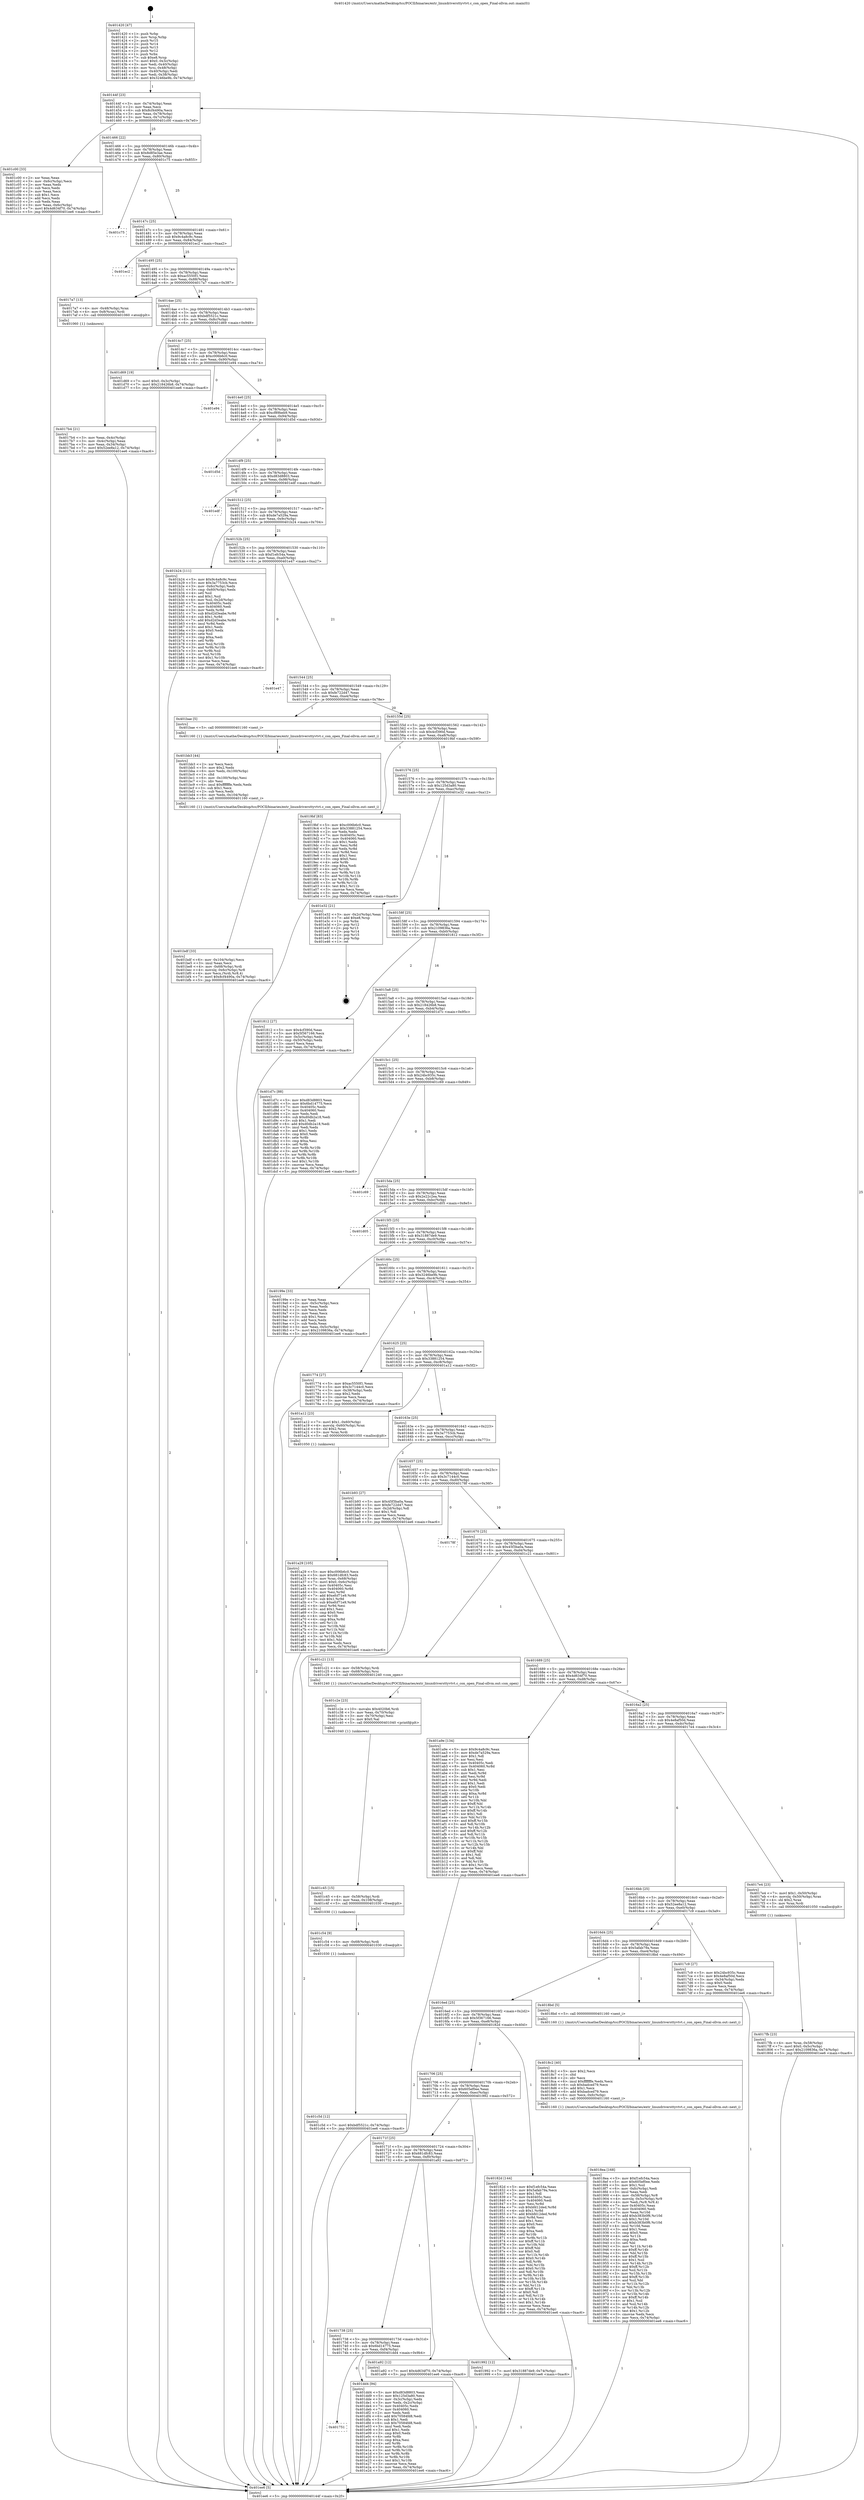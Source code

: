 digraph "0x401420" {
  label = "0x401420 (/mnt/c/Users/mathe/Desktop/tcc/POCII/binaries/extr_linuxdriversttyvtvt.c_con_open_Final-ollvm.out::main(0))"
  labelloc = "t"
  node[shape=record]

  Entry [label="",width=0.3,height=0.3,shape=circle,fillcolor=black,style=filled]
  "0x40144f" [label="{
     0x40144f [23]\l
     | [instrs]\l
     &nbsp;&nbsp;0x40144f \<+3\>: mov -0x74(%rbp),%eax\l
     &nbsp;&nbsp;0x401452 \<+2\>: mov %eax,%ecx\l
     &nbsp;&nbsp;0x401454 \<+6\>: sub $0x8cf4490a,%ecx\l
     &nbsp;&nbsp;0x40145a \<+3\>: mov %eax,-0x78(%rbp)\l
     &nbsp;&nbsp;0x40145d \<+3\>: mov %ecx,-0x7c(%rbp)\l
     &nbsp;&nbsp;0x401460 \<+6\>: je 0000000000401c00 \<main+0x7e0\>\l
  }"]
  "0x401c00" [label="{
     0x401c00 [33]\l
     | [instrs]\l
     &nbsp;&nbsp;0x401c00 \<+2\>: xor %eax,%eax\l
     &nbsp;&nbsp;0x401c02 \<+3\>: mov -0x6c(%rbp),%ecx\l
     &nbsp;&nbsp;0x401c05 \<+2\>: mov %eax,%edx\l
     &nbsp;&nbsp;0x401c07 \<+2\>: sub %ecx,%edx\l
     &nbsp;&nbsp;0x401c09 \<+2\>: mov %eax,%ecx\l
     &nbsp;&nbsp;0x401c0b \<+3\>: sub $0x1,%ecx\l
     &nbsp;&nbsp;0x401c0e \<+2\>: add %ecx,%edx\l
     &nbsp;&nbsp;0x401c10 \<+2\>: sub %edx,%eax\l
     &nbsp;&nbsp;0x401c12 \<+3\>: mov %eax,-0x6c(%rbp)\l
     &nbsp;&nbsp;0x401c15 \<+7\>: movl $0x4d634f70,-0x74(%rbp)\l
     &nbsp;&nbsp;0x401c1c \<+5\>: jmp 0000000000401ee6 \<main+0xac6\>\l
  }"]
  "0x401466" [label="{
     0x401466 [22]\l
     | [instrs]\l
     &nbsp;&nbsp;0x401466 \<+5\>: jmp 000000000040146b \<main+0x4b\>\l
     &nbsp;&nbsp;0x40146b \<+3\>: mov -0x78(%rbp),%eax\l
     &nbsp;&nbsp;0x40146e \<+5\>: sub $0x8d85e3ae,%eax\l
     &nbsp;&nbsp;0x401473 \<+3\>: mov %eax,-0x80(%rbp)\l
     &nbsp;&nbsp;0x401476 \<+6\>: je 0000000000401c75 \<main+0x855\>\l
  }"]
  Exit [label="",width=0.3,height=0.3,shape=circle,fillcolor=black,style=filled,peripheries=2]
  "0x401c75" [label="{
     0x401c75\l
  }", style=dashed]
  "0x40147c" [label="{
     0x40147c [25]\l
     | [instrs]\l
     &nbsp;&nbsp;0x40147c \<+5\>: jmp 0000000000401481 \<main+0x61\>\l
     &nbsp;&nbsp;0x401481 \<+3\>: mov -0x78(%rbp),%eax\l
     &nbsp;&nbsp;0x401484 \<+5\>: sub $0x9c4a8c9c,%eax\l
     &nbsp;&nbsp;0x401489 \<+6\>: mov %eax,-0x84(%rbp)\l
     &nbsp;&nbsp;0x40148f \<+6\>: je 0000000000401ec2 \<main+0xaa2\>\l
  }"]
  "0x401751" [label="{
     0x401751\l
  }", style=dashed]
  "0x401ec2" [label="{
     0x401ec2\l
  }", style=dashed]
  "0x401495" [label="{
     0x401495 [25]\l
     | [instrs]\l
     &nbsp;&nbsp;0x401495 \<+5\>: jmp 000000000040149a \<main+0x7a\>\l
     &nbsp;&nbsp;0x40149a \<+3\>: mov -0x78(%rbp),%eax\l
     &nbsp;&nbsp;0x40149d \<+5\>: sub $0xac5550f1,%eax\l
     &nbsp;&nbsp;0x4014a2 \<+6\>: mov %eax,-0x88(%rbp)\l
     &nbsp;&nbsp;0x4014a8 \<+6\>: je 00000000004017a7 \<main+0x387\>\l
  }"]
  "0x401dd4" [label="{
     0x401dd4 [94]\l
     | [instrs]\l
     &nbsp;&nbsp;0x401dd4 \<+5\>: mov $0xd83d8803,%eax\l
     &nbsp;&nbsp;0x401dd9 \<+5\>: mov $0x125d3a80,%ecx\l
     &nbsp;&nbsp;0x401dde \<+3\>: mov -0x3c(%rbp),%edx\l
     &nbsp;&nbsp;0x401de1 \<+3\>: mov %edx,-0x2c(%rbp)\l
     &nbsp;&nbsp;0x401de4 \<+7\>: mov 0x40405c,%edx\l
     &nbsp;&nbsp;0x401deb \<+7\>: mov 0x404060,%esi\l
     &nbsp;&nbsp;0x401df2 \<+2\>: mov %edx,%edi\l
     &nbsp;&nbsp;0x401df4 \<+6\>: add $0x70584fd8,%edi\l
     &nbsp;&nbsp;0x401dfa \<+3\>: sub $0x1,%edi\l
     &nbsp;&nbsp;0x401dfd \<+6\>: sub $0x70584fd8,%edi\l
     &nbsp;&nbsp;0x401e03 \<+3\>: imul %edi,%edx\l
     &nbsp;&nbsp;0x401e06 \<+3\>: and $0x1,%edx\l
     &nbsp;&nbsp;0x401e09 \<+3\>: cmp $0x0,%edx\l
     &nbsp;&nbsp;0x401e0c \<+4\>: sete %r8b\l
     &nbsp;&nbsp;0x401e10 \<+3\>: cmp $0xa,%esi\l
     &nbsp;&nbsp;0x401e13 \<+4\>: setl %r9b\l
     &nbsp;&nbsp;0x401e17 \<+3\>: mov %r8b,%r10b\l
     &nbsp;&nbsp;0x401e1a \<+3\>: and %r9b,%r10b\l
     &nbsp;&nbsp;0x401e1d \<+3\>: xor %r9b,%r8b\l
     &nbsp;&nbsp;0x401e20 \<+3\>: or %r8b,%r10b\l
     &nbsp;&nbsp;0x401e23 \<+4\>: test $0x1,%r10b\l
     &nbsp;&nbsp;0x401e27 \<+3\>: cmovne %ecx,%eax\l
     &nbsp;&nbsp;0x401e2a \<+3\>: mov %eax,-0x74(%rbp)\l
     &nbsp;&nbsp;0x401e2d \<+5\>: jmp 0000000000401ee6 \<main+0xac6\>\l
  }"]
  "0x4017a7" [label="{
     0x4017a7 [13]\l
     | [instrs]\l
     &nbsp;&nbsp;0x4017a7 \<+4\>: mov -0x48(%rbp),%rax\l
     &nbsp;&nbsp;0x4017ab \<+4\>: mov 0x8(%rax),%rdi\l
     &nbsp;&nbsp;0x4017af \<+5\>: call 0000000000401060 \<atoi@plt\>\l
     | [calls]\l
     &nbsp;&nbsp;0x401060 \{1\} (unknown)\l
  }"]
  "0x4014ae" [label="{
     0x4014ae [25]\l
     | [instrs]\l
     &nbsp;&nbsp;0x4014ae \<+5\>: jmp 00000000004014b3 \<main+0x93\>\l
     &nbsp;&nbsp;0x4014b3 \<+3\>: mov -0x78(%rbp),%eax\l
     &nbsp;&nbsp;0x4014b6 \<+5\>: sub $0xbdf5521c,%eax\l
     &nbsp;&nbsp;0x4014bb \<+6\>: mov %eax,-0x8c(%rbp)\l
     &nbsp;&nbsp;0x4014c1 \<+6\>: je 0000000000401d69 \<main+0x949\>\l
  }"]
  "0x401c5d" [label="{
     0x401c5d [12]\l
     | [instrs]\l
     &nbsp;&nbsp;0x401c5d \<+7\>: movl $0xbdf5521c,-0x74(%rbp)\l
     &nbsp;&nbsp;0x401c64 \<+5\>: jmp 0000000000401ee6 \<main+0xac6\>\l
  }"]
  "0x401d69" [label="{
     0x401d69 [19]\l
     | [instrs]\l
     &nbsp;&nbsp;0x401d69 \<+7\>: movl $0x0,-0x3c(%rbp)\l
     &nbsp;&nbsp;0x401d70 \<+7\>: movl $0x218426b8,-0x74(%rbp)\l
     &nbsp;&nbsp;0x401d77 \<+5\>: jmp 0000000000401ee6 \<main+0xac6\>\l
  }"]
  "0x4014c7" [label="{
     0x4014c7 [25]\l
     | [instrs]\l
     &nbsp;&nbsp;0x4014c7 \<+5\>: jmp 00000000004014cc \<main+0xac\>\l
     &nbsp;&nbsp;0x4014cc \<+3\>: mov -0x78(%rbp),%eax\l
     &nbsp;&nbsp;0x4014cf \<+5\>: sub $0xc006b6c0,%eax\l
     &nbsp;&nbsp;0x4014d4 \<+6\>: mov %eax,-0x90(%rbp)\l
     &nbsp;&nbsp;0x4014da \<+6\>: je 0000000000401e94 \<main+0xa74\>\l
  }"]
  "0x401c54" [label="{
     0x401c54 [9]\l
     | [instrs]\l
     &nbsp;&nbsp;0x401c54 \<+4\>: mov -0x68(%rbp),%rdi\l
     &nbsp;&nbsp;0x401c58 \<+5\>: call 0000000000401030 \<free@plt\>\l
     | [calls]\l
     &nbsp;&nbsp;0x401030 \{1\} (unknown)\l
  }"]
  "0x401e94" [label="{
     0x401e94\l
  }", style=dashed]
  "0x4014e0" [label="{
     0x4014e0 [25]\l
     | [instrs]\l
     &nbsp;&nbsp;0x4014e0 \<+5\>: jmp 00000000004014e5 \<main+0xc5\>\l
     &nbsp;&nbsp;0x4014e5 \<+3\>: mov -0x78(%rbp),%eax\l
     &nbsp;&nbsp;0x4014e8 \<+5\>: sub $0xcf89beb9,%eax\l
     &nbsp;&nbsp;0x4014ed \<+6\>: mov %eax,-0x94(%rbp)\l
     &nbsp;&nbsp;0x4014f3 \<+6\>: je 0000000000401d5d \<main+0x93d\>\l
  }"]
  "0x401c45" [label="{
     0x401c45 [15]\l
     | [instrs]\l
     &nbsp;&nbsp;0x401c45 \<+4\>: mov -0x58(%rbp),%rdi\l
     &nbsp;&nbsp;0x401c49 \<+6\>: mov %eax,-0x108(%rbp)\l
     &nbsp;&nbsp;0x401c4f \<+5\>: call 0000000000401030 \<free@plt\>\l
     | [calls]\l
     &nbsp;&nbsp;0x401030 \{1\} (unknown)\l
  }"]
  "0x401d5d" [label="{
     0x401d5d\l
  }", style=dashed]
  "0x4014f9" [label="{
     0x4014f9 [25]\l
     | [instrs]\l
     &nbsp;&nbsp;0x4014f9 \<+5\>: jmp 00000000004014fe \<main+0xde\>\l
     &nbsp;&nbsp;0x4014fe \<+3\>: mov -0x78(%rbp),%eax\l
     &nbsp;&nbsp;0x401501 \<+5\>: sub $0xd83d8803,%eax\l
     &nbsp;&nbsp;0x401506 \<+6\>: mov %eax,-0x98(%rbp)\l
     &nbsp;&nbsp;0x40150c \<+6\>: je 0000000000401edf \<main+0xabf\>\l
  }"]
  "0x401c2e" [label="{
     0x401c2e [23]\l
     | [instrs]\l
     &nbsp;&nbsp;0x401c2e \<+10\>: movabs $0x4020b6,%rdi\l
     &nbsp;&nbsp;0x401c38 \<+3\>: mov %eax,-0x70(%rbp)\l
     &nbsp;&nbsp;0x401c3b \<+3\>: mov -0x70(%rbp),%esi\l
     &nbsp;&nbsp;0x401c3e \<+2\>: mov $0x0,%al\l
     &nbsp;&nbsp;0x401c40 \<+5\>: call 0000000000401040 \<printf@plt\>\l
     | [calls]\l
     &nbsp;&nbsp;0x401040 \{1\} (unknown)\l
  }"]
  "0x401edf" [label="{
     0x401edf\l
  }", style=dashed]
  "0x401512" [label="{
     0x401512 [25]\l
     | [instrs]\l
     &nbsp;&nbsp;0x401512 \<+5\>: jmp 0000000000401517 \<main+0xf7\>\l
     &nbsp;&nbsp;0x401517 \<+3\>: mov -0x78(%rbp),%eax\l
     &nbsp;&nbsp;0x40151a \<+5\>: sub $0xde7a529a,%eax\l
     &nbsp;&nbsp;0x40151f \<+6\>: mov %eax,-0x9c(%rbp)\l
     &nbsp;&nbsp;0x401525 \<+6\>: je 0000000000401b24 \<main+0x704\>\l
  }"]
  "0x401bdf" [label="{
     0x401bdf [33]\l
     | [instrs]\l
     &nbsp;&nbsp;0x401bdf \<+6\>: mov -0x104(%rbp),%ecx\l
     &nbsp;&nbsp;0x401be5 \<+3\>: imul %eax,%ecx\l
     &nbsp;&nbsp;0x401be8 \<+4\>: mov -0x68(%rbp),%rdi\l
     &nbsp;&nbsp;0x401bec \<+4\>: movslq -0x6c(%rbp),%r8\l
     &nbsp;&nbsp;0x401bf0 \<+4\>: mov %ecx,(%rdi,%r8,4)\l
     &nbsp;&nbsp;0x401bf4 \<+7\>: movl $0x8cf4490a,-0x74(%rbp)\l
     &nbsp;&nbsp;0x401bfb \<+5\>: jmp 0000000000401ee6 \<main+0xac6\>\l
  }"]
  "0x401b24" [label="{
     0x401b24 [111]\l
     | [instrs]\l
     &nbsp;&nbsp;0x401b24 \<+5\>: mov $0x9c4a8c9c,%eax\l
     &nbsp;&nbsp;0x401b29 \<+5\>: mov $0x3a7753cb,%ecx\l
     &nbsp;&nbsp;0x401b2e \<+3\>: mov -0x6c(%rbp),%edx\l
     &nbsp;&nbsp;0x401b31 \<+3\>: cmp -0x60(%rbp),%edx\l
     &nbsp;&nbsp;0x401b34 \<+4\>: setl %sil\l
     &nbsp;&nbsp;0x401b38 \<+4\>: and $0x1,%sil\l
     &nbsp;&nbsp;0x401b3c \<+4\>: mov %sil,-0x2d(%rbp)\l
     &nbsp;&nbsp;0x401b40 \<+7\>: mov 0x40405c,%edx\l
     &nbsp;&nbsp;0x401b47 \<+7\>: mov 0x404060,%edi\l
     &nbsp;&nbsp;0x401b4e \<+3\>: mov %edx,%r8d\l
     &nbsp;&nbsp;0x401b51 \<+7\>: sub $0xd2d3eabe,%r8d\l
     &nbsp;&nbsp;0x401b58 \<+4\>: sub $0x1,%r8d\l
     &nbsp;&nbsp;0x401b5c \<+7\>: add $0xd2d3eabe,%r8d\l
     &nbsp;&nbsp;0x401b63 \<+4\>: imul %r8d,%edx\l
     &nbsp;&nbsp;0x401b67 \<+3\>: and $0x1,%edx\l
     &nbsp;&nbsp;0x401b6a \<+3\>: cmp $0x0,%edx\l
     &nbsp;&nbsp;0x401b6d \<+4\>: sete %sil\l
     &nbsp;&nbsp;0x401b71 \<+3\>: cmp $0xa,%edi\l
     &nbsp;&nbsp;0x401b74 \<+4\>: setl %r9b\l
     &nbsp;&nbsp;0x401b78 \<+3\>: mov %sil,%r10b\l
     &nbsp;&nbsp;0x401b7b \<+3\>: and %r9b,%r10b\l
     &nbsp;&nbsp;0x401b7e \<+3\>: xor %r9b,%sil\l
     &nbsp;&nbsp;0x401b81 \<+3\>: or %sil,%r10b\l
     &nbsp;&nbsp;0x401b84 \<+4\>: test $0x1,%r10b\l
     &nbsp;&nbsp;0x401b88 \<+3\>: cmovne %ecx,%eax\l
     &nbsp;&nbsp;0x401b8b \<+3\>: mov %eax,-0x74(%rbp)\l
     &nbsp;&nbsp;0x401b8e \<+5\>: jmp 0000000000401ee6 \<main+0xac6\>\l
  }"]
  "0x40152b" [label="{
     0x40152b [25]\l
     | [instrs]\l
     &nbsp;&nbsp;0x40152b \<+5\>: jmp 0000000000401530 \<main+0x110\>\l
     &nbsp;&nbsp;0x401530 \<+3\>: mov -0x78(%rbp),%eax\l
     &nbsp;&nbsp;0x401533 \<+5\>: sub $0xf1efc54a,%eax\l
     &nbsp;&nbsp;0x401538 \<+6\>: mov %eax,-0xa0(%rbp)\l
     &nbsp;&nbsp;0x40153e \<+6\>: je 0000000000401e47 \<main+0xa27\>\l
  }"]
  "0x401bb3" [label="{
     0x401bb3 [44]\l
     | [instrs]\l
     &nbsp;&nbsp;0x401bb3 \<+2\>: xor %ecx,%ecx\l
     &nbsp;&nbsp;0x401bb5 \<+5\>: mov $0x2,%edx\l
     &nbsp;&nbsp;0x401bba \<+6\>: mov %edx,-0x100(%rbp)\l
     &nbsp;&nbsp;0x401bc0 \<+1\>: cltd\l
     &nbsp;&nbsp;0x401bc1 \<+6\>: mov -0x100(%rbp),%esi\l
     &nbsp;&nbsp;0x401bc7 \<+2\>: idiv %esi\l
     &nbsp;&nbsp;0x401bc9 \<+6\>: imul $0xfffffffe,%edx,%edx\l
     &nbsp;&nbsp;0x401bcf \<+3\>: sub $0x1,%ecx\l
     &nbsp;&nbsp;0x401bd2 \<+2\>: sub %ecx,%edx\l
     &nbsp;&nbsp;0x401bd4 \<+6\>: mov %edx,-0x104(%rbp)\l
     &nbsp;&nbsp;0x401bda \<+5\>: call 0000000000401160 \<next_i\>\l
     | [calls]\l
     &nbsp;&nbsp;0x401160 \{1\} (/mnt/c/Users/mathe/Desktop/tcc/POCII/binaries/extr_linuxdriversttyvtvt.c_con_open_Final-ollvm.out::next_i)\l
  }"]
  "0x401e47" [label="{
     0x401e47\l
  }", style=dashed]
  "0x401544" [label="{
     0x401544 [25]\l
     | [instrs]\l
     &nbsp;&nbsp;0x401544 \<+5\>: jmp 0000000000401549 \<main+0x129\>\l
     &nbsp;&nbsp;0x401549 \<+3\>: mov -0x78(%rbp),%eax\l
     &nbsp;&nbsp;0x40154c \<+5\>: sub $0xfe722d47,%eax\l
     &nbsp;&nbsp;0x401551 \<+6\>: mov %eax,-0xa4(%rbp)\l
     &nbsp;&nbsp;0x401557 \<+6\>: je 0000000000401bae \<main+0x78e\>\l
  }"]
  "0x401738" [label="{
     0x401738 [25]\l
     | [instrs]\l
     &nbsp;&nbsp;0x401738 \<+5\>: jmp 000000000040173d \<main+0x31d\>\l
     &nbsp;&nbsp;0x40173d \<+3\>: mov -0x78(%rbp),%eax\l
     &nbsp;&nbsp;0x401740 \<+5\>: sub $0x6bd14775,%eax\l
     &nbsp;&nbsp;0x401745 \<+6\>: mov %eax,-0xf4(%rbp)\l
     &nbsp;&nbsp;0x40174b \<+6\>: je 0000000000401dd4 \<main+0x9b4\>\l
  }"]
  "0x401bae" [label="{
     0x401bae [5]\l
     | [instrs]\l
     &nbsp;&nbsp;0x401bae \<+5\>: call 0000000000401160 \<next_i\>\l
     | [calls]\l
     &nbsp;&nbsp;0x401160 \{1\} (/mnt/c/Users/mathe/Desktop/tcc/POCII/binaries/extr_linuxdriversttyvtvt.c_con_open_Final-ollvm.out::next_i)\l
  }"]
  "0x40155d" [label="{
     0x40155d [25]\l
     | [instrs]\l
     &nbsp;&nbsp;0x40155d \<+5\>: jmp 0000000000401562 \<main+0x142\>\l
     &nbsp;&nbsp;0x401562 \<+3\>: mov -0x78(%rbp),%eax\l
     &nbsp;&nbsp;0x401565 \<+5\>: sub $0x4cf390d,%eax\l
     &nbsp;&nbsp;0x40156a \<+6\>: mov %eax,-0xa8(%rbp)\l
     &nbsp;&nbsp;0x401570 \<+6\>: je 00000000004019bf \<main+0x59f\>\l
  }"]
  "0x401a92" [label="{
     0x401a92 [12]\l
     | [instrs]\l
     &nbsp;&nbsp;0x401a92 \<+7\>: movl $0x4d634f70,-0x74(%rbp)\l
     &nbsp;&nbsp;0x401a99 \<+5\>: jmp 0000000000401ee6 \<main+0xac6\>\l
  }"]
  "0x4019bf" [label="{
     0x4019bf [83]\l
     | [instrs]\l
     &nbsp;&nbsp;0x4019bf \<+5\>: mov $0xc006b6c0,%eax\l
     &nbsp;&nbsp;0x4019c4 \<+5\>: mov $0x33881254,%ecx\l
     &nbsp;&nbsp;0x4019c9 \<+2\>: xor %edx,%edx\l
     &nbsp;&nbsp;0x4019cb \<+7\>: mov 0x40405c,%esi\l
     &nbsp;&nbsp;0x4019d2 \<+7\>: mov 0x404060,%edi\l
     &nbsp;&nbsp;0x4019d9 \<+3\>: sub $0x1,%edx\l
     &nbsp;&nbsp;0x4019dc \<+3\>: mov %esi,%r8d\l
     &nbsp;&nbsp;0x4019df \<+3\>: add %edx,%r8d\l
     &nbsp;&nbsp;0x4019e2 \<+4\>: imul %r8d,%esi\l
     &nbsp;&nbsp;0x4019e6 \<+3\>: and $0x1,%esi\l
     &nbsp;&nbsp;0x4019e9 \<+3\>: cmp $0x0,%esi\l
     &nbsp;&nbsp;0x4019ec \<+4\>: sete %r9b\l
     &nbsp;&nbsp;0x4019f0 \<+3\>: cmp $0xa,%edi\l
     &nbsp;&nbsp;0x4019f3 \<+4\>: setl %r10b\l
     &nbsp;&nbsp;0x4019f7 \<+3\>: mov %r9b,%r11b\l
     &nbsp;&nbsp;0x4019fa \<+3\>: and %r10b,%r11b\l
     &nbsp;&nbsp;0x4019fd \<+3\>: xor %r10b,%r9b\l
     &nbsp;&nbsp;0x401a00 \<+3\>: or %r9b,%r11b\l
     &nbsp;&nbsp;0x401a03 \<+4\>: test $0x1,%r11b\l
     &nbsp;&nbsp;0x401a07 \<+3\>: cmovne %ecx,%eax\l
     &nbsp;&nbsp;0x401a0a \<+3\>: mov %eax,-0x74(%rbp)\l
     &nbsp;&nbsp;0x401a0d \<+5\>: jmp 0000000000401ee6 \<main+0xac6\>\l
  }"]
  "0x401576" [label="{
     0x401576 [25]\l
     | [instrs]\l
     &nbsp;&nbsp;0x401576 \<+5\>: jmp 000000000040157b \<main+0x15b\>\l
     &nbsp;&nbsp;0x40157b \<+3\>: mov -0x78(%rbp),%eax\l
     &nbsp;&nbsp;0x40157e \<+5\>: sub $0x125d3a80,%eax\l
     &nbsp;&nbsp;0x401583 \<+6\>: mov %eax,-0xac(%rbp)\l
     &nbsp;&nbsp;0x401589 \<+6\>: je 0000000000401e32 \<main+0xa12\>\l
  }"]
  "0x401a29" [label="{
     0x401a29 [105]\l
     | [instrs]\l
     &nbsp;&nbsp;0x401a29 \<+5\>: mov $0xc006b6c0,%ecx\l
     &nbsp;&nbsp;0x401a2e \<+5\>: mov $0x681dfc83,%edx\l
     &nbsp;&nbsp;0x401a33 \<+4\>: mov %rax,-0x68(%rbp)\l
     &nbsp;&nbsp;0x401a37 \<+7\>: movl $0x0,-0x6c(%rbp)\l
     &nbsp;&nbsp;0x401a3e \<+7\>: mov 0x40405c,%esi\l
     &nbsp;&nbsp;0x401a45 \<+8\>: mov 0x404060,%r8d\l
     &nbsp;&nbsp;0x401a4d \<+3\>: mov %esi,%r9d\l
     &nbsp;&nbsp;0x401a50 \<+7\>: add $0xefcf71e9,%r9d\l
     &nbsp;&nbsp;0x401a57 \<+4\>: sub $0x1,%r9d\l
     &nbsp;&nbsp;0x401a5b \<+7\>: sub $0xefcf71e9,%r9d\l
     &nbsp;&nbsp;0x401a62 \<+4\>: imul %r9d,%esi\l
     &nbsp;&nbsp;0x401a66 \<+3\>: and $0x1,%esi\l
     &nbsp;&nbsp;0x401a69 \<+3\>: cmp $0x0,%esi\l
     &nbsp;&nbsp;0x401a6c \<+4\>: sete %r10b\l
     &nbsp;&nbsp;0x401a70 \<+4\>: cmp $0xa,%r8d\l
     &nbsp;&nbsp;0x401a74 \<+4\>: setl %r11b\l
     &nbsp;&nbsp;0x401a78 \<+3\>: mov %r10b,%bl\l
     &nbsp;&nbsp;0x401a7b \<+3\>: and %r11b,%bl\l
     &nbsp;&nbsp;0x401a7e \<+3\>: xor %r11b,%r10b\l
     &nbsp;&nbsp;0x401a81 \<+3\>: or %r10b,%bl\l
     &nbsp;&nbsp;0x401a84 \<+3\>: test $0x1,%bl\l
     &nbsp;&nbsp;0x401a87 \<+3\>: cmovne %edx,%ecx\l
     &nbsp;&nbsp;0x401a8a \<+3\>: mov %ecx,-0x74(%rbp)\l
     &nbsp;&nbsp;0x401a8d \<+5\>: jmp 0000000000401ee6 \<main+0xac6\>\l
  }"]
  "0x401e32" [label="{
     0x401e32 [21]\l
     | [instrs]\l
     &nbsp;&nbsp;0x401e32 \<+3\>: mov -0x2c(%rbp),%eax\l
     &nbsp;&nbsp;0x401e35 \<+7\>: add $0xe8,%rsp\l
     &nbsp;&nbsp;0x401e3c \<+1\>: pop %rbx\l
     &nbsp;&nbsp;0x401e3d \<+2\>: pop %r12\l
     &nbsp;&nbsp;0x401e3f \<+2\>: pop %r13\l
     &nbsp;&nbsp;0x401e41 \<+2\>: pop %r14\l
     &nbsp;&nbsp;0x401e43 \<+2\>: pop %r15\l
     &nbsp;&nbsp;0x401e45 \<+1\>: pop %rbp\l
     &nbsp;&nbsp;0x401e46 \<+1\>: ret\l
  }"]
  "0x40158f" [label="{
     0x40158f [25]\l
     | [instrs]\l
     &nbsp;&nbsp;0x40158f \<+5\>: jmp 0000000000401594 \<main+0x174\>\l
     &nbsp;&nbsp;0x401594 \<+3\>: mov -0x78(%rbp),%eax\l
     &nbsp;&nbsp;0x401597 \<+5\>: sub $0x2109836a,%eax\l
     &nbsp;&nbsp;0x40159c \<+6\>: mov %eax,-0xb0(%rbp)\l
     &nbsp;&nbsp;0x4015a2 \<+6\>: je 0000000000401812 \<main+0x3f2\>\l
  }"]
  "0x40171f" [label="{
     0x40171f [25]\l
     | [instrs]\l
     &nbsp;&nbsp;0x40171f \<+5\>: jmp 0000000000401724 \<main+0x304\>\l
     &nbsp;&nbsp;0x401724 \<+3\>: mov -0x78(%rbp),%eax\l
     &nbsp;&nbsp;0x401727 \<+5\>: sub $0x681dfc83,%eax\l
     &nbsp;&nbsp;0x40172c \<+6\>: mov %eax,-0xf0(%rbp)\l
     &nbsp;&nbsp;0x401732 \<+6\>: je 0000000000401a92 \<main+0x672\>\l
  }"]
  "0x401812" [label="{
     0x401812 [27]\l
     | [instrs]\l
     &nbsp;&nbsp;0x401812 \<+5\>: mov $0x4cf390d,%eax\l
     &nbsp;&nbsp;0x401817 \<+5\>: mov $0x5f367166,%ecx\l
     &nbsp;&nbsp;0x40181c \<+3\>: mov -0x5c(%rbp),%edx\l
     &nbsp;&nbsp;0x40181f \<+3\>: cmp -0x50(%rbp),%edx\l
     &nbsp;&nbsp;0x401822 \<+3\>: cmovl %ecx,%eax\l
     &nbsp;&nbsp;0x401825 \<+3\>: mov %eax,-0x74(%rbp)\l
     &nbsp;&nbsp;0x401828 \<+5\>: jmp 0000000000401ee6 \<main+0xac6\>\l
  }"]
  "0x4015a8" [label="{
     0x4015a8 [25]\l
     | [instrs]\l
     &nbsp;&nbsp;0x4015a8 \<+5\>: jmp 00000000004015ad \<main+0x18d\>\l
     &nbsp;&nbsp;0x4015ad \<+3\>: mov -0x78(%rbp),%eax\l
     &nbsp;&nbsp;0x4015b0 \<+5\>: sub $0x218426b8,%eax\l
     &nbsp;&nbsp;0x4015b5 \<+6\>: mov %eax,-0xb4(%rbp)\l
     &nbsp;&nbsp;0x4015bb \<+6\>: je 0000000000401d7c \<main+0x95c\>\l
  }"]
  "0x401992" [label="{
     0x401992 [12]\l
     | [instrs]\l
     &nbsp;&nbsp;0x401992 \<+7\>: movl $0x31887de9,-0x74(%rbp)\l
     &nbsp;&nbsp;0x401999 \<+5\>: jmp 0000000000401ee6 \<main+0xac6\>\l
  }"]
  "0x401d7c" [label="{
     0x401d7c [88]\l
     | [instrs]\l
     &nbsp;&nbsp;0x401d7c \<+5\>: mov $0xd83d8803,%eax\l
     &nbsp;&nbsp;0x401d81 \<+5\>: mov $0x6bd14775,%ecx\l
     &nbsp;&nbsp;0x401d86 \<+7\>: mov 0x40405c,%edx\l
     &nbsp;&nbsp;0x401d8d \<+7\>: mov 0x404060,%esi\l
     &nbsp;&nbsp;0x401d94 \<+2\>: mov %edx,%edi\l
     &nbsp;&nbsp;0x401d96 \<+6\>: sub $0xd0db2a18,%edi\l
     &nbsp;&nbsp;0x401d9c \<+3\>: sub $0x1,%edi\l
     &nbsp;&nbsp;0x401d9f \<+6\>: add $0xd0db2a18,%edi\l
     &nbsp;&nbsp;0x401da5 \<+3\>: imul %edi,%edx\l
     &nbsp;&nbsp;0x401da8 \<+3\>: and $0x1,%edx\l
     &nbsp;&nbsp;0x401dab \<+3\>: cmp $0x0,%edx\l
     &nbsp;&nbsp;0x401dae \<+4\>: sete %r8b\l
     &nbsp;&nbsp;0x401db2 \<+3\>: cmp $0xa,%esi\l
     &nbsp;&nbsp;0x401db5 \<+4\>: setl %r9b\l
     &nbsp;&nbsp;0x401db9 \<+3\>: mov %r8b,%r10b\l
     &nbsp;&nbsp;0x401dbc \<+3\>: and %r9b,%r10b\l
     &nbsp;&nbsp;0x401dbf \<+3\>: xor %r9b,%r8b\l
     &nbsp;&nbsp;0x401dc2 \<+3\>: or %r8b,%r10b\l
     &nbsp;&nbsp;0x401dc5 \<+4\>: test $0x1,%r10b\l
     &nbsp;&nbsp;0x401dc9 \<+3\>: cmovne %ecx,%eax\l
     &nbsp;&nbsp;0x401dcc \<+3\>: mov %eax,-0x74(%rbp)\l
     &nbsp;&nbsp;0x401dcf \<+5\>: jmp 0000000000401ee6 \<main+0xac6\>\l
  }"]
  "0x4015c1" [label="{
     0x4015c1 [25]\l
     | [instrs]\l
     &nbsp;&nbsp;0x4015c1 \<+5\>: jmp 00000000004015c6 \<main+0x1a6\>\l
     &nbsp;&nbsp;0x4015c6 \<+3\>: mov -0x78(%rbp),%eax\l
     &nbsp;&nbsp;0x4015c9 \<+5\>: sub $0x24bc935c,%eax\l
     &nbsp;&nbsp;0x4015ce \<+6\>: mov %eax,-0xb8(%rbp)\l
     &nbsp;&nbsp;0x4015d4 \<+6\>: je 0000000000401c69 \<main+0x849\>\l
  }"]
  "0x4018ea" [label="{
     0x4018ea [168]\l
     | [instrs]\l
     &nbsp;&nbsp;0x4018ea \<+5\>: mov $0xf1efc54a,%ecx\l
     &nbsp;&nbsp;0x4018ef \<+5\>: mov $0x605ef0ee,%edx\l
     &nbsp;&nbsp;0x4018f4 \<+3\>: mov $0x1,%sil\l
     &nbsp;&nbsp;0x4018f7 \<+6\>: mov -0xfc(%rbp),%edi\l
     &nbsp;&nbsp;0x4018fd \<+3\>: imul %eax,%edi\l
     &nbsp;&nbsp;0x401900 \<+4\>: mov -0x58(%rbp),%r8\l
     &nbsp;&nbsp;0x401904 \<+4\>: movslq -0x5c(%rbp),%r9\l
     &nbsp;&nbsp;0x401908 \<+4\>: mov %edi,(%r8,%r9,4)\l
     &nbsp;&nbsp;0x40190c \<+7\>: mov 0x40405c,%eax\l
     &nbsp;&nbsp;0x401913 \<+7\>: mov 0x404060,%edi\l
     &nbsp;&nbsp;0x40191a \<+3\>: mov %eax,%r10d\l
     &nbsp;&nbsp;0x40191d \<+7\>: add $0xb383b0f6,%r10d\l
     &nbsp;&nbsp;0x401924 \<+4\>: sub $0x1,%r10d\l
     &nbsp;&nbsp;0x401928 \<+7\>: sub $0xb383b0f6,%r10d\l
     &nbsp;&nbsp;0x40192f \<+4\>: imul %r10d,%eax\l
     &nbsp;&nbsp;0x401933 \<+3\>: and $0x1,%eax\l
     &nbsp;&nbsp;0x401936 \<+3\>: cmp $0x0,%eax\l
     &nbsp;&nbsp;0x401939 \<+4\>: sete %r11b\l
     &nbsp;&nbsp;0x40193d \<+3\>: cmp $0xa,%edi\l
     &nbsp;&nbsp;0x401940 \<+3\>: setl %bl\l
     &nbsp;&nbsp;0x401943 \<+3\>: mov %r11b,%r14b\l
     &nbsp;&nbsp;0x401946 \<+4\>: xor $0xff,%r14b\l
     &nbsp;&nbsp;0x40194a \<+3\>: mov %bl,%r15b\l
     &nbsp;&nbsp;0x40194d \<+4\>: xor $0xff,%r15b\l
     &nbsp;&nbsp;0x401951 \<+4\>: xor $0x1,%sil\l
     &nbsp;&nbsp;0x401955 \<+3\>: mov %r14b,%r12b\l
     &nbsp;&nbsp;0x401958 \<+4\>: and $0xff,%r12b\l
     &nbsp;&nbsp;0x40195c \<+3\>: and %sil,%r11b\l
     &nbsp;&nbsp;0x40195f \<+3\>: mov %r15b,%r13b\l
     &nbsp;&nbsp;0x401962 \<+4\>: and $0xff,%r13b\l
     &nbsp;&nbsp;0x401966 \<+3\>: and %sil,%bl\l
     &nbsp;&nbsp;0x401969 \<+3\>: or %r11b,%r12b\l
     &nbsp;&nbsp;0x40196c \<+3\>: or %bl,%r13b\l
     &nbsp;&nbsp;0x40196f \<+3\>: xor %r13b,%r12b\l
     &nbsp;&nbsp;0x401972 \<+3\>: or %r15b,%r14b\l
     &nbsp;&nbsp;0x401975 \<+4\>: xor $0xff,%r14b\l
     &nbsp;&nbsp;0x401979 \<+4\>: or $0x1,%sil\l
     &nbsp;&nbsp;0x40197d \<+3\>: and %sil,%r14b\l
     &nbsp;&nbsp;0x401980 \<+3\>: or %r14b,%r12b\l
     &nbsp;&nbsp;0x401983 \<+4\>: test $0x1,%r12b\l
     &nbsp;&nbsp;0x401987 \<+3\>: cmovne %edx,%ecx\l
     &nbsp;&nbsp;0x40198a \<+3\>: mov %ecx,-0x74(%rbp)\l
     &nbsp;&nbsp;0x40198d \<+5\>: jmp 0000000000401ee6 \<main+0xac6\>\l
  }"]
  "0x401c69" [label="{
     0x401c69\l
  }", style=dashed]
  "0x4015da" [label="{
     0x4015da [25]\l
     | [instrs]\l
     &nbsp;&nbsp;0x4015da \<+5\>: jmp 00000000004015df \<main+0x1bf\>\l
     &nbsp;&nbsp;0x4015df \<+3\>: mov -0x78(%rbp),%eax\l
     &nbsp;&nbsp;0x4015e2 \<+5\>: sub $0x2e22c2ea,%eax\l
     &nbsp;&nbsp;0x4015e7 \<+6\>: mov %eax,-0xbc(%rbp)\l
     &nbsp;&nbsp;0x4015ed \<+6\>: je 0000000000401d05 \<main+0x8e5\>\l
  }"]
  "0x4018c2" [label="{
     0x4018c2 [40]\l
     | [instrs]\l
     &nbsp;&nbsp;0x4018c2 \<+5\>: mov $0x2,%ecx\l
     &nbsp;&nbsp;0x4018c7 \<+1\>: cltd\l
     &nbsp;&nbsp;0x4018c8 \<+2\>: idiv %ecx\l
     &nbsp;&nbsp;0x4018ca \<+6\>: imul $0xfffffffe,%edx,%ecx\l
     &nbsp;&nbsp;0x4018d0 \<+6\>: sub $0xbadced79,%ecx\l
     &nbsp;&nbsp;0x4018d6 \<+3\>: add $0x1,%ecx\l
     &nbsp;&nbsp;0x4018d9 \<+6\>: add $0xbadced79,%ecx\l
     &nbsp;&nbsp;0x4018df \<+6\>: mov %ecx,-0xfc(%rbp)\l
     &nbsp;&nbsp;0x4018e5 \<+5\>: call 0000000000401160 \<next_i\>\l
     | [calls]\l
     &nbsp;&nbsp;0x401160 \{1\} (/mnt/c/Users/mathe/Desktop/tcc/POCII/binaries/extr_linuxdriversttyvtvt.c_con_open_Final-ollvm.out::next_i)\l
  }"]
  "0x401d05" [label="{
     0x401d05\l
  }", style=dashed]
  "0x4015f3" [label="{
     0x4015f3 [25]\l
     | [instrs]\l
     &nbsp;&nbsp;0x4015f3 \<+5\>: jmp 00000000004015f8 \<main+0x1d8\>\l
     &nbsp;&nbsp;0x4015f8 \<+3\>: mov -0x78(%rbp),%eax\l
     &nbsp;&nbsp;0x4015fb \<+5\>: sub $0x31887de9,%eax\l
     &nbsp;&nbsp;0x401600 \<+6\>: mov %eax,-0xc0(%rbp)\l
     &nbsp;&nbsp;0x401606 \<+6\>: je 000000000040199e \<main+0x57e\>\l
  }"]
  "0x401706" [label="{
     0x401706 [25]\l
     | [instrs]\l
     &nbsp;&nbsp;0x401706 \<+5\>: jmp 000000000040170b \<main+0x2eb\>\l
     &nbsp;&nbsp;0x40170b \<+3\>: mov -0x78(%rbp),%eax\l
     &nbsp;&nbsp;0x40170e \<+5\>: sub $0x605ef0ee,%eax\l
     &nbsp;&nbsp;0x401713 \<+6\>: mov %eax,-0xec(%rbp)\l
     &nbsp;&nbsp;0x401719 \<+6\>: je 0000000000401992 \<main+0x572\>\l
  }"]
  "0x40199e" [label="{
     0x40199e [33]\l
     | [instrs]\l
     &nbsp;&nbsp;0x40199e \<+2\>: xor %eax,%eax\l
     &nbsp;&nbsp;0x4019a0 \<+3\>: mov -0x5c(%rbp),%ecx\l
     &nbsp;&nbsp;0x4019a3 \<+2\>: mov %eax,%edx\l
     &nbsp;&nbsp;0x4019a5 \<+2\>: sub %ecx,%edx\l
     &nbsp;&nbsp;0x4019a7 \<+2\>: mov %eax,%ecx\l
     &nbsp;&nbsp;0x4019a9 \<+3\>: sub $0x1,%ecx\l
     &nbsp;&nbsp;0x4019ac \<+2\>: add %ecx,%edx\l
     &nbsp;&nbsp;0x4019ae \<+2\>: sub %edx,%eax\l
     &nbsp;&nbsp;0x4019b0 \<+3\>: mov %eax,-0x5c(%rbp)\l
     &nbsp;&nbsp;0x4019b3 \<+7\>: movl $0x2109836a,-0x74(%rbp)\l
     &nbsp;&nbsp;0x4019ba \<+5\>: jmp 0000000000401ee6 \<main+0xac6\>\l
  }"]
  "0x40160c" [label="{
     0x40160c [25]\l
     | [instrs]\l
     &nbsp;&nbsp;0x40160c \<+5\>: jmp 0000000000401611 \<main+0x1f1\>\l
     &nbsp;&nbsp;0x401611 \<+3\>: mov -0x78(%rbp),%eax\l
     &nbsp;&nbsp;0x401614 \<+5\>: sub $0x3246be9b,%eax\l
     &nbsp;&nbsp;0x401619 \<+6\>: mov %eax,-0xc4(%rbp)\l
     &nbsp;&nbsp;0x40161f \<+6\>: je 0000000000401774 \<main+0x354\>\l
  }"]
  "0x40182d" [label="{
     0x40182d [144]\l
     | [instrs]\l
     &nbsp;&nbsp;0x40182d \<+5\>: mov $0xf1efc54a,%eax\l
     &nbsp;&nbsp;0x401832 \<+5\>: mov $0x5afab79a,%ecx\l
     &nbsp;&nbsp;0x401837 \<+2\>: mov $0x1,%dl\l
     &nbsp;&nbsp;0x401839 \<+7\>: mov 0x40405c,%esi\l
     &nbsp;&nbsp;0x401840 \<+7\>: mov 0x404060,%edi\l
     &nbsp;&nbsp;0x401847 \<+3\>: mov %esi,%r8d\l
     &nbsp;&nbsp;0x40184a \<+7\>: sub $0xbfd12ded,%r8d\l
     &nbsp;&nbsp;0x401851 \<+4\>: sub $0x1,%r8d\l
     &nbsp;&nbsp;0x401855 \<+7\>: add $0xbfd12ded,%r8d\l
     &nbsp;&nbsp;0x40185c \<+4\>: imul %r8d,%esi\l
     &nbsp;&nbsp;0x401860 \<+3\>: and $0x1,%esi\l
     &nbsp;&nbsp;0x401863 \<+3\>: cmp $0x0,%esi\l
     &nbsp;&nbsp;0x401866 \<+4\>: sete %r9b\l
     &nbsp;&nbsp;0x40186a \<+3\>: cmp $0xa,%edi\l
     &nbsp;&nbsp;0x40186d \<+4\>: setl %r10b\l
     &nbsp;&nbsp;0x401871 \<+3\>: mov %r9b,%r11b\l
     &nbsp;&nbsp;0x401874 \<+4\>: xor $0xff,%r11b\l
     &nbsp;&nbsp;0x401878 \<+3\>: mov %r10b,%bl\l
     &nbsp;&nbsp;0x40187b \<+3\>: xor $0xff,%bl\l
     &nbsp;&nbsp;0x40187e \<+3\>: xor $0x0,%dl\l
     &nbsp;&nbsp;0x401881 \<+3\>: mov %r11b,%r14b\l
     &nbsp;&nbsp;0x401884 \<+4\>: and $0x0,%r14b\l
     &nbsp;&nbsp;0x401888 \<+3\>: and %dl,%r9b\l
     &nbsp;&nbsp;0x40188b \<+3\>: mov %bl,%r15b\l
     &nbsp;&nbsp;0x40188e \<+4\>: and $0x0,%r15b\l
     &nbsp;&nbsp;0x401892 \<+3\>: and %dl,%r10b\l
     &nbsp;&nbsp;0x401895 \<+3\>: or %r9b,%r14b\l
     &nbsp;&nbsp;0x401898 \<+3\>: or %r10b,%r15b\l
     &nbsp;&nbsp;0x40189b \<+3\>: xor %r15b,%r14b\l
     &nbsp;&nbsp;0x40189e \<+3\>: or %bl,%r11b\l
     &nbsp;&nbsp;0x4018a1 \<+4\>: xor $0xff,%r11b\l
     &nbsp;&nbsp;0x4018a5 \<+3\>: or $0x0,%dl\l
     &nbsp;&nbsp;0x4018a8 \<+3\>: and %dl,%r11b\l
     &nbsp;&nbsp;0x4018ab \<+3\>: or %r11b,%r14b\l
     &nbsp;&nbsp;0x4018ae \<+4\>: test $0x1,%r14b\l
     &nbsp;&nbsp;0x4018b2 \<+3\>: cmovne %ecx,%eax\l
     &nbsp;&nbsp;0x4018b5 \<+3\>: mov %eax,-0x74(%rbp)\l
     &nbsp;&nbsp;0x4018b8 \<+5\>: jmp 0000000000401ee6 \<main+0xac6\>\l
  }"]
  "0x401774" [label="{
     0x401774 [27]\l
     | [instrs]\l
     &nbsp;&nbsp;0x401774 \<+5\>: mov $0xac5550f1,%eax\l
     &nbsp;&nbsp;0x401779 \<+5\>: mov $0x3c7144c0,%ecx\l
     &nbsp;&nbsp;0x40177e \<+3\>: mov -0x38(%rbp),%edx\l
     &nbsp;&nbsp;0x401781 \<+3\>: cmp $0x2,%edx\l
     &nbsp;&nbsp;0x401784 \<+3\>: cmovne %ecx,%eax\l
     &nbsp;&nbsp;0x401787 \<+3\>: mov %eax,-0x74(%rbp)\l
     &nbsp;&nbsp;0x40178a \<+5\>: jmp 0000000000401ee6 \<main+0xac6\>\l
  }"]
  "0x401625" [label="{
     0x401625 [25]\l
     | [instrs]\l
     &nbsp;&nbsp;0x401625 \<+5\>: jmp 000000000040162a \<main+0x20a\>\l
     &nbsp;&nbsp;0x40162a \<+3\>: mov -0x78(%rbp),%eax\l
     &nbsp;&nbsp;0x40162d \<+5\>: sub $0x33881254,%eax\l
     &nbsp;&nbsp;0x401632 \<+6\>: mov %eax,-0xc8(%rbp)\l
     &nbsp;&nbsp;0x401638 \<+6\>: je 0000000000401a12 \<main+0x5f2\>\l
  }"]
  "0x401ee6" [label="{
     0x401ee6 [5]\l
     | [instrs]\l
     &nbsp;&nbsp;0x401ee6 \<+5\>: jmp 000000000040144f \<main+0x2f\>\l
  }"]
  "0x401420" [label="{
     0x401420 [47]\l
     | [instrs]\l
     &nbsp;&nbsp;0x401420 \<+1\>: push %rbp\l
     &nbsp;&nbsp;0x401421 \<+3\>: mov %rsp,%rbp\l
     &nbsp;&nbsp;0x401424 \<+2\>: push %r15\l
     &nbsp;&nbsp;0x401426 \<+2\>: push %r14\l
     &nbsp;&nbsp;0x401428 \<+2\>: push %r13\l
     &nbsp;&nbsp;0x40142a \<+2\>: push %r12\l
     &nbsp;&nbsp;0x40142c \<+1\>: push %rbx\l
     &nbsp;&nbsp;0x40142d \<+7\>: sub $0xe8,%rsp\l
     &nbsp;&nbsp;0x401434 \<+7\>: movl $0x0,-0x3c(%rbp)\l
     &nbsp;&nbsp;0x40143b \<+3\>: mov %edi,-0x40(%rbp)\l
     &nbsp;&nbsp;0x40143e \<+4\>: mov %rsi,-0x48(%rbp)\l
     &nbsp;&nbsp;0x401442 \<+3\>: mov -0x40(%rbp),%edi\l
     &nbsp;&nbsp;0x401445 \<+3\>: mov %edi,-0x38(%rbp)\l
     &nbsp;&nbsp;0x401448 \<+7\>: movl $0x3246be9b,-0x74(%rbp)\l
  }"]
  "0x4017b4" [label="{
     0x4017b4 [21]\l
     | [instrs]\l
     &nbsp;&nbsp;0x4017b4 \<+3\>: mov %eax,-0x4c(%rbp)\l
     &nbsp;&nbsp;0x4017b7 \<+3\>: mov -0x4c(%rbp),%eax\l
     &nbsp;&nbsp;0x4017ba \<+3\>: mov %eax,-0x34(%rbp)\l
     &nbsp;&nbsp;0x4017bd \<+7\>: movl $0x52ee8a12,-0x74(%rbp)\l
     &nbsp;&nbsp;0x4017c4 \<+5\>: jmp 0000000000401ee6 \<main+0xac6\>\l
  }"]
  "0x4016ed" [label="{
     0x4016ed [25]\l
     | [instrs]\l
     &nbsp;&nbsp;0x4016ed \<+5\>: jmp 00000000004016f2 \<main+0x2d2\>\l
     &nbsp;&nbsp;0x4016f2 \<+3\>: mov -0x78(%rbp),%eax\l
     &nbsp;&nbsp;0x4016f5 \<+5\>: sub $0x5f367166,%eax\l
     &nbsp;&nbsp;0x4016fa \<+6\>: mov %eax,-0xe8(%rbp)\l
     &nbsp;&nbsp;0x401700 \<+6\>: je 000000000040182d \<main+0x40d\>\l
  }"]
  "0x401a12" [label="{
     0x401a12 [23]\l
     | [instrs]\l
     &nbsp;&nbsp;0x401a12 \<+7\>: movl $0x1,-0x60(%rbp)\l
     &nbsp;&nbsp;0x401a19 \<+4\>: movslq -0x60(%rbp),%rax\l
     &nbsp;&nbsp;0x401a1d \<+4\>: shl $0x2,%rax\l
     &nbsp;&nbsp;0x401a21 \<+3\>: mov %rax,%rdi\l
     &nbsp;&nbsp;0x401a24 \<+5\>: call 0000000000401050 \<malloc@plt\>\l
     | [calls]\l
     &nbsp;&nbsp;0x401050 \{1\} (unknown)\l
  }"]
  "0x40163e" [label="{
     0x40163e [25]\l
     | [instrs]\l
     &nbsp;&nbsp;0x40163e \<+5\>: jmp 0000000000401643 \<main+0x223\>\l
     &nbsp;&nbsp;0x401643 \<+3\>: mov -0x78(%rbp),%eax\l
     &nbsp;&nbsp;0x401646 \<+5\>: sub $0x3a7753cb,%eax\l
     &nbsp;&nbsp;0x40164b \<+6\>: mov %eax,-0xcc(%rbp)\l
     &nbsp;&nbsp;0x401651 \<+6\>: je 0000000000401b93 \<main+0x773\>\l
  }"]
  "0x4018bd" [label="{
     0x4018bd [5]\l
     | [instrs]\l
     &nbsp;&nbsp;0x4018bd \<+5\>: call 0000000000401160 \<next_i\>\l
     | [calls]\l
     &nbsp;&nbsp;0x401160 \{1\} (/mnt/c/Users/mathe/Desktop/tcc/POCII/binaries/extr_linuxdriversttyvtvt.c_con_open_Final-ollvm.out::next_i)\l
  }"]
  "0x401b93" [label="{
     0x401b93 [27]\l
     | [instrs]\l
     &nbsp;&nbsp;0x401b93 \<+5\>: mov $0x45f3ba0a,%eax\l
     &nbsp;&nbsp;0x401b98 \<+5\>: mov $0xfe722d47,%ecx\l
     &nbsp;&nbsp;0x401b9d \<+3\>: mov -0x2d(%rbp),%dl\l
     &nbsp;&nbsp;0x401ba0 \<+3\>: test $0x1,%dl\l
     &nbsp;&nbsp;0x401ba3 \<+3\>: cmovne %ecx,%eax\l
     &nbsp;&nbsp;0x401ba6 \<+3\>: mov %eax,-0x74(%rbp)\l
     &nbsp;&nbsp;0x401ba9 \<+5\>: jmp 0000000000401ee6 \<main+0xac6\>\l
  }"]
  "0x401657" [label="{
     0x401657 [25]\l
     | [instrs]\l
     &nbsp;&nbsp;0x401657 \<+5\>: jmp 000000000040165c \<main+0x23c\>\l
     &nbsp;&nbsp;0x40165c \<+3\>: mov -0x78(%rbp),%eax\l
     &nbsp;&nbsp;0x40165f \<+5\>: sub $0x3c7144c0,%eax\l
     &nbsp;&nbsp;0x401664 \<+6\>: mov %eax,-0xd0(%rbp)\l
     &nbsp;&nbsp;0x40166a \<+6\>: je 000000000040178f \<main+0x36f\>\l
  }"]
  "0x4017fb" [label="{
     0x4017fb [23]\l
     | [instrs]\l
     &nbsp;&nbsp;0x4017fb \<+4\>: mov %rax,-0x58(%rbp)\l
     &nbsp;&nbsp;0x4017ff \<+7\>: movl $0x0,-0x5c(%rbp)\l
     &nbsp;&nbsp;0x401806 \<+7\>: movl $0x2109836a,-0x74(%rbp)\l
     &nbsp;&nbsp;0x40180d \<+5\>: jmp 0000000000401ee6 \<main+0xac6\>\l
  }"]
  "0x40178f" [label="{
     0x40178f\l
  }", style=dashed]
  "0x401670" [label="{
     0x401670 [25]\l
     | [instrs]\l
     &nbsp;&nbsp;0x401670 \<+5\>: jmp 0000000000401675 \<main+0x255\>\l
     &nbsp;&nbsp;0x401675 \<+3\>: mov -0x78(%rbp),%eax\l
     &nbsp;&nbsp;0x401678 \<+5\>: sub $0x45f3ba0a,%eax\l
     &nbsp;&nbsp;0x40167d \<+6\>: mov %eax,-0xd4(%rbp)\l
     &nbsp;&nbsp;0x401683 \<+6\>: je 0000000000401c21 \<main+0x801\>\l
  }"]
  "0x4016d4" [label="{
     0x4016d4 [25]\l
     | [instrs]\l
     &nbsp;&nbsp;0x4016d4 \<+5\>: jmp 00000000004016d9 \<main+0x2b9\>\l
     &nbsp;&nbsp;0x4016d9 \<+3\>: mov -0x78(%rbp),%eax\l
     &nbsp;&nbsp;0x4016dc \<+5\>: sub $0x5afab79a,%eax\l
     &nbsp;&nbsp;0x4016e1 \<+6\>: mov %eax,-0xe4(%rbp)\l
     &nbsp;&nbsp;0x4016e7 \<+6\>: je 00000000004018bd \<main+0x49d\>\l
  }"]
  "0x401c21" [label="{
     0x401c21 [13]\l
     | [instrs]\l
     &nbsp;&nbsp;0x401c21 \<+4\>: mov -0x58(%rbp),%rdi\l
     &nbsp;&nbsp;0x401c25 \<+4\>: mov -0x68(%rbp),%rsi\l
     &nbsp;&nbsp;0x401c29 \<+5\>: call 0000000000401240 \<con_open\>\l
     | [calls]\l
     &nbsp;&nbsp;0x401240 \{1\} (/mnt/c/Users/mathe/Desktop/tcc/POCII/binaries/extr_linuxdriversttyvtvt.c_con_open_Final-ollvm.out::con_open)\l
  }"]
  "0x401689" [label="{
     0x401689 [25]\l
     | [instrs]\l
     &nbsp;&nbsp;0x401689 \<+5\>: jmp 000000000040168e \<main+0x26e\>\l
     &nbsp;&nbsp;0x40168e \<+3\>: mov -0x78(%rbp),%eax\l
     &nbsp;&nbsp;0x401691 \<+5\>: sub $0x4d634f70,%eax\l
     &nbsp;&nbsp;0x401696 \<+6\>: mov %eax,-0xd8(%rbp)\l
     &nbsp;&nbsp;0x40169c \<+6\>: je 0000000000401a9e \<main+0x67e\>\l
  }"]
  "0x4017c9" [label="{
     0x4017c9 [27]\l
     | [instrs]\l
     &nbsp;&nbsp;0x4017c9 \<+5\>: mov $0x24bc935c,%eax\l
     &nbsp;&nbsp;0x4017ce \<+5\>: mov $0x4e8af50d,%ecx\l
     &nbsp;&nbsp;0x4017d3 \<+3\>: mov -0x34(%rbp),%edx\l
     &nbsp;&nbsp;0x4017d6 \<+3\>: cmp $0x0,%edx\l
     &nbsp;&nbsp;0x4017d9 \<+3\>: cmove %ecx,%eax\l
     &nbsp;&nbsp;0x4017dc \<+3\>: mov %eax,-0x74(%rbp)\l
     &nbsp;&nbsp;0x4017df \<+5\>: jmp 0000000000401ee6 \<main+0xac6\>\l
  }"]
  "0x401a9e" [label="{
     0x401a9e [134]\l
     | [instrs]\l
     &nbsp;&nbsp;0x401a9e \<+5\>: mov $0x9c4a8c9c,%eax\l
     &nbsp;&nbsp;0x401aa3 \<+5\>: mov $0xde7a529a,%ecx\l
     &nbsp;&nbsp;0x401aa8 \<+2\>: mov $0x1,%dl\l
     &nbsp;&nbsp;0x401aaa \<+2\>: xor %esi,%esi\l
     &nbsp;&nbsp;0x401aac \<+7\>: mov 0x40405c,%edi\l
     &nbsp;&nbsp;0x401ab3 \<+8\>: mov 0x404060,%r8d\l
     &nbsp;&nbsp;0x401abb \<+3\>: sub $0x1,%esi\l
     &nbsp;&nbsp;0x401abe \<+3\>: mov %edi,%r9d\l
     &nbsp;&nbsp;0x401ac1 \<+3\>: add %esi,%r9d\l
     &nbsp;&nbsp;0x401ac4 \<+4\>: imul %r9d,%edi\l
     &nbsp;&nbsp;0x401ac8 \<+3\>: and $0x1,%edi\l
     &nbsp;&nbsp;0x401acb \<+3\>: cmp $0x0,%edi\l
     &nbsp;&nbsp;0x401ace \<+4\>: sete %r10b\l
     &nbsp;&nbsp;0x401ad2 \<+4\>: cmp $0xa,%r8d\l
     &nbsp;&nbsp;0x401ad6 \<+4\>: setl %r11b\l
     &nbsp;&nbsp;0x401ada \<+3\>: mov %r10b,%bl\l
     &nbsp;&nbsp;0x401add \<+3\>: xor $0xff,%bl\l
     &nbsp;&nbsp;0x401ae0 \<+3\>: mov %r11b,%r14b\l
     &nbsp;&nbsp;0x401ae3 \<+4\>: xor $0xff,%r14b\l
     &nbsp;&nbsp;0x401ae7 \<+3\>: xor $0x1,%dl\l
     &nbsp;&nbsp;0x401aea \<+3\>: mov %bl,%r15b\l
     &nbsp;&nbsp;0x401aed \<+4\>: and $0xff,%r15b\l
     &nbsp;&nbsp;0x401af1 \<+3\>: and %dl,%r10b\l
     &nbsp;&nbsp;0x401af4 \<+3\>: mov %r14b,%r12b\l
     &nbsp;&nbsp;0x401af7 \<+4\>: and $0xff,%r12b\l
     &nbsp;&nbsp;0x401afb \<+3\>: and %dl,%r11b\l
     &nbsp;&nbsp;0x401afe \<+3\>: or %r10b,%r15b\l
     &nbsp;&nbsp;0x401b01 \<+3\>: or %r11b,%r12b\l
     &nbsp;&nbsp;0x401b04 \<+3\>: xor %r12b,%r15b\l
     &nbsp;&nbsp;0x401b07 \<+3\>: or %r14b,%bl\l
     &nbsp;&nbsp;0x401b0a \<+3\>: xor $0xff,%bl\l
     &nbsp;&nbsp;0x401b0d \<+3\>: or $0x1,%dl\l
     &nbsp;&nbsp;0x401b10 \<+2\>: and %dl,%bl\l
     &nbsp;&nbsp;0x401b12 \<+3\>: or %bl,%r15b\l
     &nbsp;&nbsp;0x401b15 \<+4\>: test $0x1,%r15b\l
     &nbsp;&nbsp;0x401b19 \<+3\>: cmovne %ecx,%eax\l
     &nbsp;&nbsp;0x401b1c \<+3\>: mov %eax,-0x74(%rbp)\l
     &nbsp;&nbsp;0x401b1f \<+5\>: jmp 0000000000401ee6 \<main+0xac6\>\l
  }"]
  "0x4016a2" [label="{
     0x4016a2 [25]\l
     | [instrs]\l
     &nbsp;&nbsp;0x4016a2 \<+5\>: jmp 00000000004016a7 \<main+0x287\>\l
     &nbsp;&nbsp;0x4016a7 \<+3\>: mov -0x78(%rbp),%eax\l
     &nbsp;&nbsp;0x4016aa \<+5\>: sub $0x4e8af50d,%eax\l
     &nbsp;&nbsp;0x4016af \<+6\>: mov %eax,-0xdc(%rbp)\l
     &nbsp;&nbsp;0x4016b5 \<+6\>: je 00000000004017e4 \<main+0x3c4\>\l
  }"]
  "0x4016bb" [label="{
     0x4016bb [25]\l
     | [instrs]\l
     &nbsp;&nbsp;0x4016bb \<+5\>: jmp 00000000004016c0 \<main+0x2a0\>\l
     &nbsp;&nbsp;0x4016c0 \<+3\>: mov -0x78(%rbp),%eax\l
     &nbsp;&nbsp;0x4016c3 \<+5\>: sub $0x52ee8a12,%eax\l
     &nbsp;&nbsp;0x4016c8 \<+6\>: mov %eax,-0xe0(%rbp)\l
     &nbsp;&nbsp;0x4016ce \<+6\>: je 00000000004017c9 \<main+0x3a9\>\l
  }"]
  "0x4017e4" [label="{
     0x4017e4 [23]\l
     | [instrs]\l
     &nbsp;&nbsp;0x4017e4 \<+7\>: movl $0x1,-0x50(%rbp)\l
     &nbsp;&nbsp;0x4017eb \<+4\>: movslq -0x50(%rbp),%rax\l
     &nbsp;&nbsp;0x4017ef \<+4\>: shl $0x2,%rax\l
     &nbsp;&nbsp;0x4017f3 \<+3\>: mov %rax,%rdi\l
     &nbsp;&nbsp;0x4017f6 \<+5\>: call 0000000000401050 \<malloc@plt\>\l
     | [calls]\l
     &nbsp;&nbsp;0x401050 \{1\} (unknown)\l
  }"]
  Entry -> "0x401420" [label=" 1"]
  "0x40144f" -> "0x401c00" [label=" 1"]
  "0x40144f" -> "0x401466" [label=" 25"]
  "0x401e32" -> Exit [label=" 1"]
  "0x401466" -> "0x401c75" [label=" 0"]
  "0x401466" -> "0x40147c" [label=" 25"]
  "0x401dd4" -> "0x401ee6" [label=" 1"]
  "0x40147c" -> "0x401ec2" [label=" 0"]
  "0x40147c" -> "0x401495" [label=" 25"]
  "0x401738" -> "0x401751" [label=" 0"]
  "0x401495" -> "0x4017a7" [label=" 1"]
  "0x401495" -> "0x4014ae" [label=" 24"]
  "0x401738" -> "0x401dd4" [label=" 1"]
  "0x4014ae" -> "0x401d69" [label=" 1"]
  "0x4014ae" -> "0x4014c7" [label=" 23"]
  "0x401d7c" -> "0x401ee6" [label=" 1"]
  "0x4014c7" -> "0x401e94" [label=" 0"]
  "0x4014c7" -> "0x4014e0" [label=" 23"]
  "0x401d69" -> "0x401ee6" [label=" 1"]
  "0x4014e0" -> "0x401d5d" [label=" 0"]
  "0x4014e0" -> "0x4014f9" [label=" 23"]
  "0x401c5d" -> "0x401ee6" [label=" 1"]
  "0x4014f9" -> "0x401edf" [label=" 0"]
  "0x4014f9" -> "0x401512" [label=" 23"]
  "0x401c54" -> "0x401c5d" [label=" 1"]
  "0x401512" -> "0x401b24" [label=" 2"]
  "0x401512" -> "0x40152b" [label=" 21"]
  "0x401c45" -> "0x401c54" [label=" 1"]
  "0x40152b" -> "0x401e47" [label=" 0"]
  "0x40152b" -> "0x401544" [label=" 21"]
  "0x401c2e" -> "0x401c45" [label=" 1"]
  "0x401544" -> "0x401bae" [label=" 1"]
  "0x401544" -> "0x40155d" [label=" 20"]
  "0x401c21" -> "0x401c2e" [label=" 1"]
  "0x40155d" -> "0x4019bf" [label=" 1"]
  "0x40155d" -> "0x401576" [label=" 19"]
  "0x401c00" -> "0x401ee6" [label=" 1"]
  "0x401576" -> "0x401e32" [label=" 1"]
  "0x401576" -> "0x40158f" [label=" 18"]
  "0x401bb3" -> "0x401bdf" [label=" 1"]
  "0x40158f" -> "0x401812" [label=" 2"]
  "0x40158f" -> "0x4015a8" [label=" 16"]
  "0x401bae" -> "0x401bb3" [label=" 1"]
  "0x4015a8" -> "0x401d7c" [label=" 1"]
  "0x4015a8" -> "0x4015c1" [label=" 15"]
  "0x401b93" -> "0x401ee6" [label=" 2"]
  "0x4015c1" -> "0x401c69" [label=" 0"]
  "0x4015c1" -> "0x4015da" [label=" 15"]
  "0x401a9e" -> "0x401ee6" [label=" 2"]
  "0x4015da" -> "0x401d05" [label=" 0"]
  "0x4015da" -> "0x4015f3" [label=" 15"]
  "0x401a92" -> "0x401ee6" [label=" 1"]
  "0x4015f3" -> "0x40199e" [label=" 1"]
  "0x4015f3" -> "0x40160c" [label=" 14"]
  "0x40171f" -> "0x401738" [label=" 1"]
  "0x40160c" -> "0x401774" [label=" 1"]
  "0x40160c" -> "0x401625" [label=" 13"]
  "0x401774" -> "0x401ee6" [label=" 1"]
  "0x401420" -> "0x40144f" [label=" 1"]
  "0x401ee6" -> "0x40144f" [label=" 25"]
  "0x4017a7" -> "0x4017b4" [label=" 1"]
  "0x4017b4" -> "0x401ee6" [label=" 1"]
  "0x40171f" -> "0x401a92" [label=" 1"]
  "0x401625" -> "0x401a12" [label=" 1"]
  "0x401625" -> "0x40163e" [label=" 12"]
  "0x401a29" -> "0x401ee6" [label=" 1"]
  "0x40163e" -> "0x401b93" [label=" 2"]
  "0x40163e" -> "0x401657" [label=" 10"]
  "0x401a12" -> "0x401a29" [label=" 1"]
  "0x401657" -> "0x40178f" [label=" 0"]
  "0x401657" -> "0x401670" [label=" 10"]
  "0x40199e" -> "0x401ee6" [label=" 1"]
  "0x401670" -> "0x401c21" [label=" 1"]
  "0x401670" -> "0x401689" [label=" 9"]
  "0x401992" -> "0x401ee6" [label=" 1"]
  "0x401689" -> "0x401a9e" [label=" 2"]
  "0x401689" -> "0x4016a2" [label=" 7"]
  "0x401706" -> "0x40171f" [label=" 2"]
  "0x4016a2" -> "0x4017e4" [label=" 1"]
  "0x4016a2" -> "0x4016bb" [label=" 6"]
  "0x401706" -> "0x401992" [label=" 1"]
  "0x4016bb" -> "0x4017c9" [label=" 1"]
  "0x4016bb" -> "0x4016d4" [label=" 5"]
  "0x4017c9" -> "0x401ee6" [label=" 1"]
  "0x4017e4" -> "0x4017fb" [label=" 1"]
  "0x4017fb" -> "0x401ee6" [label=" 1"]
  "0x401812" -> "0x401ee6" [label=" 2"]
  "0x4019bf" -> "0x401ee6" [label=" 1"]
  "0x4016d4" -> "0x4018bd" [label=" 1"]
  "0x4016d4" -> "0x4016ed" [label=" 4"]
  "0x401bdf" -> "0x401ee6" [label=" 1"]
  "0x4016ed" -> "0x40182d" [label=" 1"]
  "0x4016ed" -> "0x401706" [label=" 3"]
  "0x40182d" -> "0x401ee6" [label=" 1"]
  "0x4018bd" -> "0x4018c2" [label=" 1"]
  "0x4018c2" -> "0x4018ea" [label=" 1"]
  "0x4018ea" -> "0x401ee6" [label=" 1"]
  "0x401b24" -> "0x401ee6" [label=" 2"]
}

